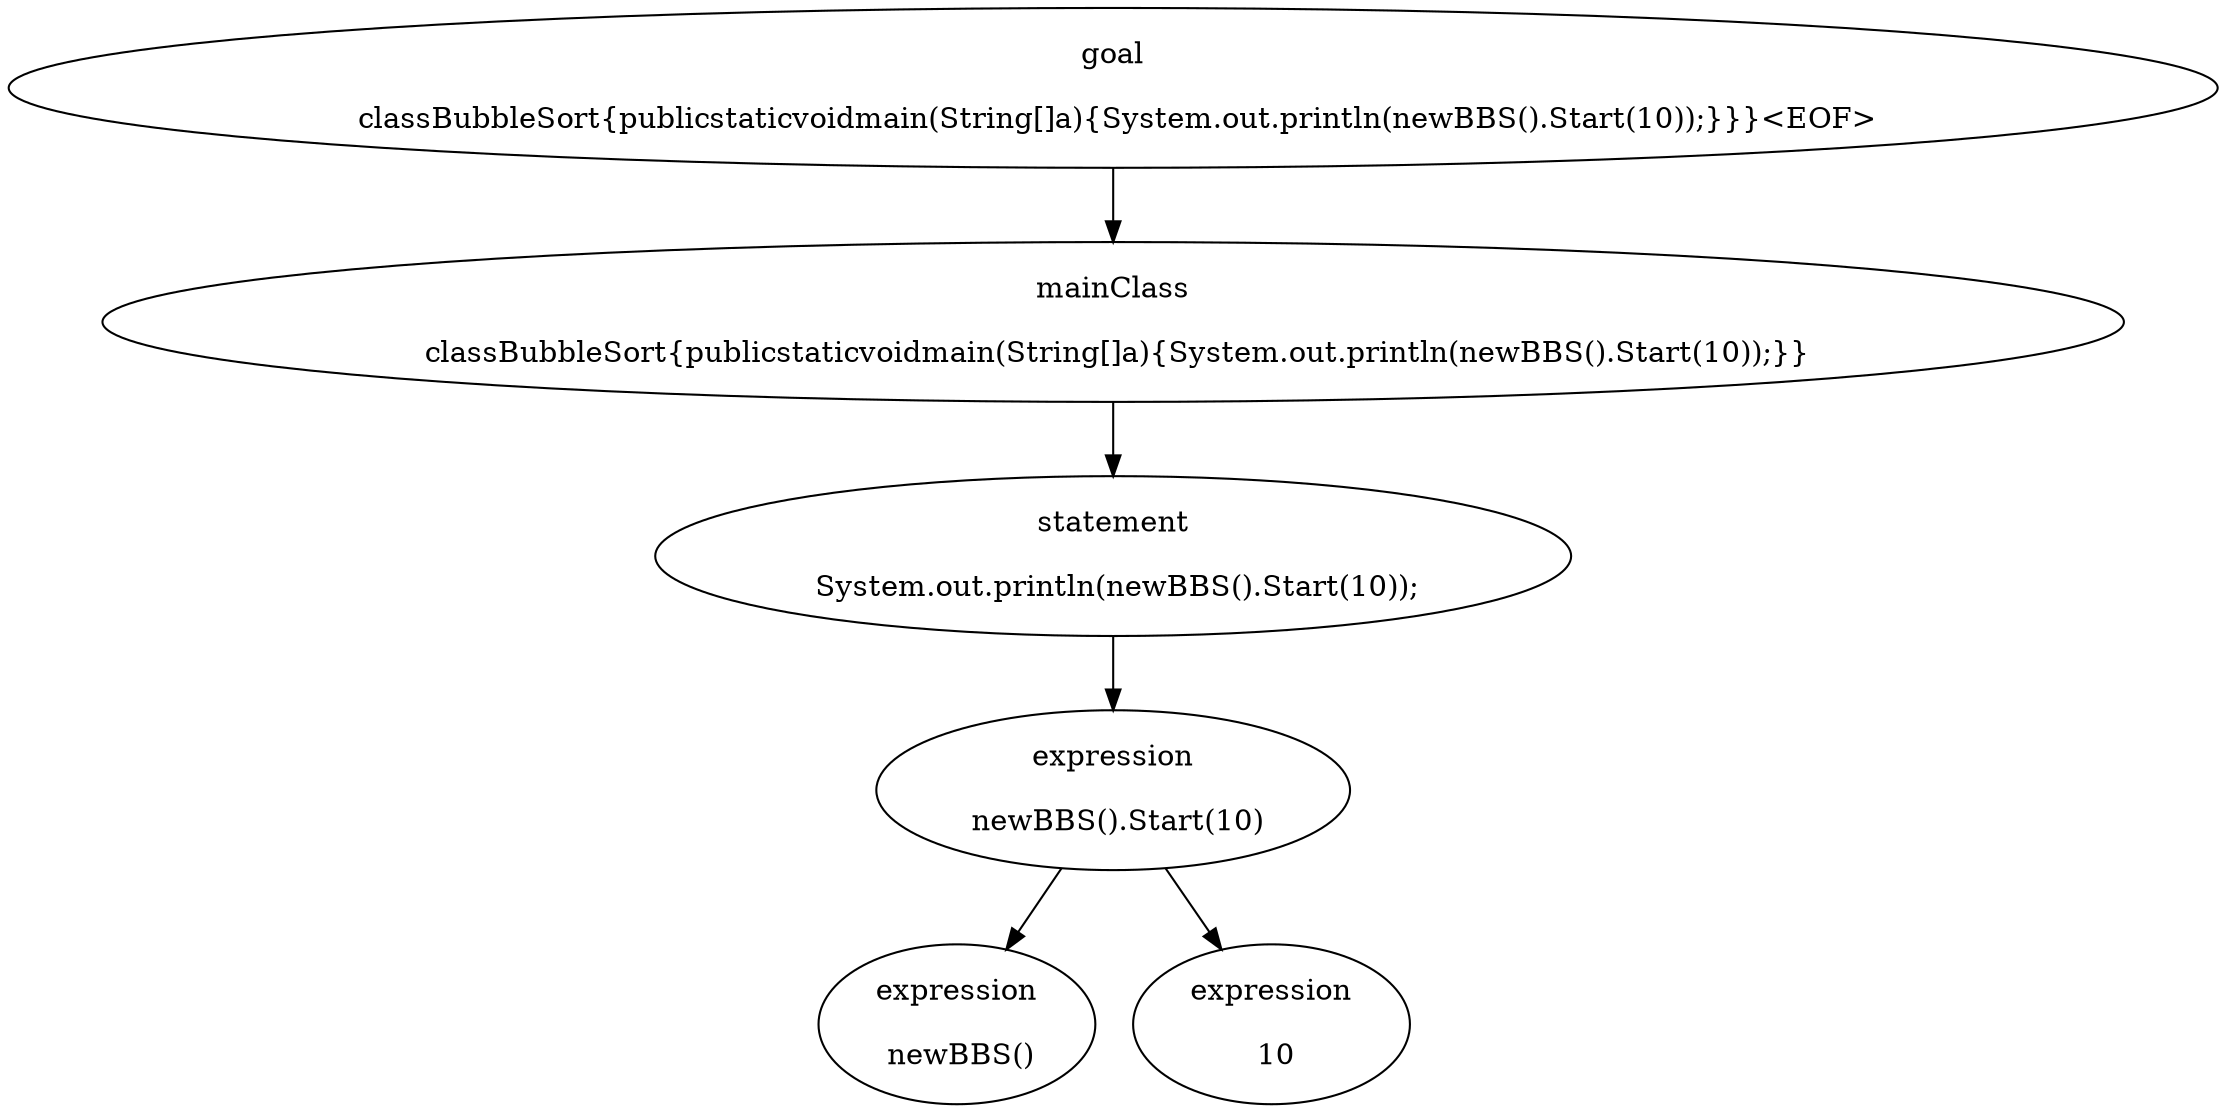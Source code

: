 digraph AST{
00[label="goal
\n classBubbleSort{publicstaticvoidmain(String[]a){System.out.println(newBBS().Start(10));}}}<EOF>
"]
11[label="mainClass
\n classBubbleSort{publicstaticvoidmain(String[]a){System.out.println(newBBS().Start(10));}}
"]
22[label="statement
\n System.out.println(newBBS().Start(10));
"]
33[label="expression
\n newBBS().Start(10)
"]
44[label="expression
\n newBBS()
"]
45[label="expression
\n 10
"]
00->11
11->22
22->33
33->44
33->45
}

